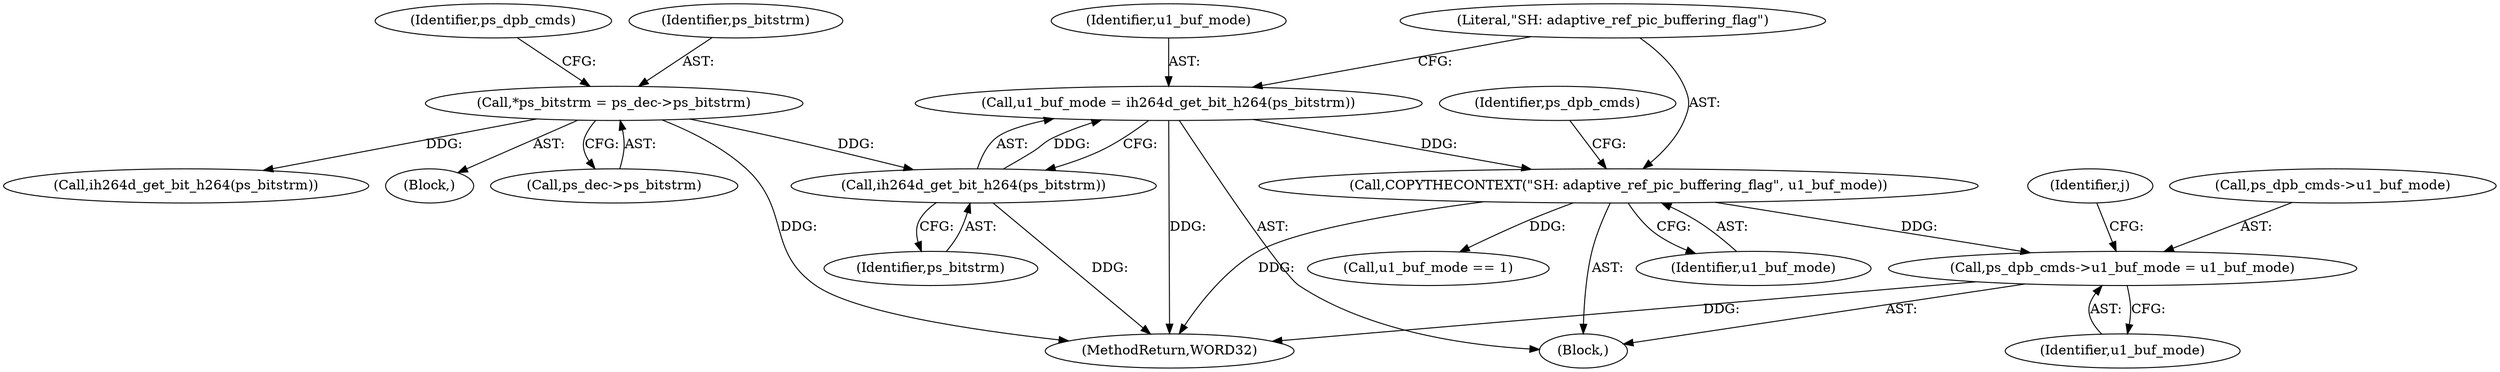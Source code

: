 digraph "0_Android_6c327afb263837bc90760c55c6605b26161a4eb9@pointer" {
"1000212" [label="(Call,ps_dpb_cmds->u1_buf_mode = u1_buf_mode)"];
"1000209" [label="(Call,COPYTHECONTEXT(\"SH: adaptive_ref_pic_buffering_flag\", u1_buf_mode))"];
"1000205" [label="(Call,u1_buf_mode = ih264d_get_bit_h264(ps_bitstrm))"];
"1000207" [label="(Call,ih264d_get_bit_h264(ps_bitstrm))"];
"1000105" [label="(Call,*ps_bitstrm = ps_dec->ps_bitstrm)"];
"1000211" [label="(Identifier,u1_buf_mode)"];
"1000105" [label="(Call,*ps_bitstrm = ps_dec->ps_bitstrm)"];
"1000112" [label="(Identifier,ps_dpb_cmds)"];
"1000216" [label="(Identifier,u1_buf_mode)"];
"1000207" [label="(Call,ih264d_get_bit_h264(ps_bitstrm))"];
"1000166" [label="(Call,ih264d_get_bit_h264(ps_bitstrm))"];
"1000221" [label="(Call,u1_buf_mode == 1)"];
"1000209" [label="(Call,COPYTHECONTEXT(\"SH: adaptive_ref_pic_buffering_flag\", u1_buf_mode))"];
"1000204" [label="(Block,)"];
"1000212" [label="(Call,ps_dpb_cmds->u1_buf_mode = u1_buf_mode)"];
"1000208" [label="(Identifier,ps_bitstrm)"];
"1000206" [label="(Identifier,u1_buf_mode)"];
"1000218" [label="(Identifier,j)"];
"1000214" [label="(Identifier,ps_dpb_cmds)"];
"1000213" [label="(Call,ps_dpb_cmds->u1_buf_mode)"];
"1000210" [label="(Literal,\"SH: adaptive_ref_pic_buffering_flag\")"];
"1000103" [label="(Block,)"];
"1000107" [label="(Call,ps_dec->ps_bitstrm)"];
"1000387" [label="(MethodReturn,WORD32)"];
"1000106" [label="(Identifier,ps_bitstrm)"];
"1000205" [label="(Call,u1_buf_mode = ih264d_get_bit_h264(ps_bitstrm))"];
"1000212" -> "1000204"  [label="AST: "];
"1000212" -> "1000216"  [label="CFG: "];
"1000213" -> "1000212"  [label="AST: "];
"1000216" -> "1000212"  [label="AST: "];
"1000218" -> "1000212"  [label="CFG: "];
"1000212" -> "1000387"  [label="DDG: "];
"1000209" -> "1000212"  [label="DDG: "];
"1000209" -> "1000204"  [label="AST: "];
"1000209" -> "1000211"  [label="CFG: "];
"1000210" -> "1000209"  [label="AST: "];
"1000211" -> "1000209"  [label="AST: "];
"1000214" -> "1000209"  [label="CFG: "];
"1000209" -> "1000387"  [label="DDG: "];
"1000205" -> "1000209"  [label="DDG: "];
"1000209" -> "1000221"  [label="DDG: "];
"1000205" -> "1000204"  [label="AST: "];
"1000205" -> "1000207"  [label="CFG: "];
"1000206" -> "1000205"  [label="AST: "];
"1000207" -> "1000205"  [label="AST: "];
"1000210" -> "1000205"  [label="CFG: "];
"1000205" -> "1000387"  [label="DDG: "];
"1000207" -> "1000205"  [label="DDG: "];
"1000207" -> "1000208"  [label="CFG: "];
"1000208" -> "1000207"  [label="AST: "];
"1000207" -> "1000387"  [label="DDG: "];
"1000105" -> "1000207"  [label="DDG: "];
"1000105" -> "1000103"  [label="AST: "];
"1000105" -> "1000107"  [label="CFG: "];
"1000106" -> "1000105"  [label="AST: "];
"1000107" -> "1000105"  [label="AST: "];
"1000112" -> "1000105"  [label="CFG: "];
"1000105" -> "1000387"  [label="DDG: "];
"1000105" -> "1000166"  [label="DDG: "];
}

